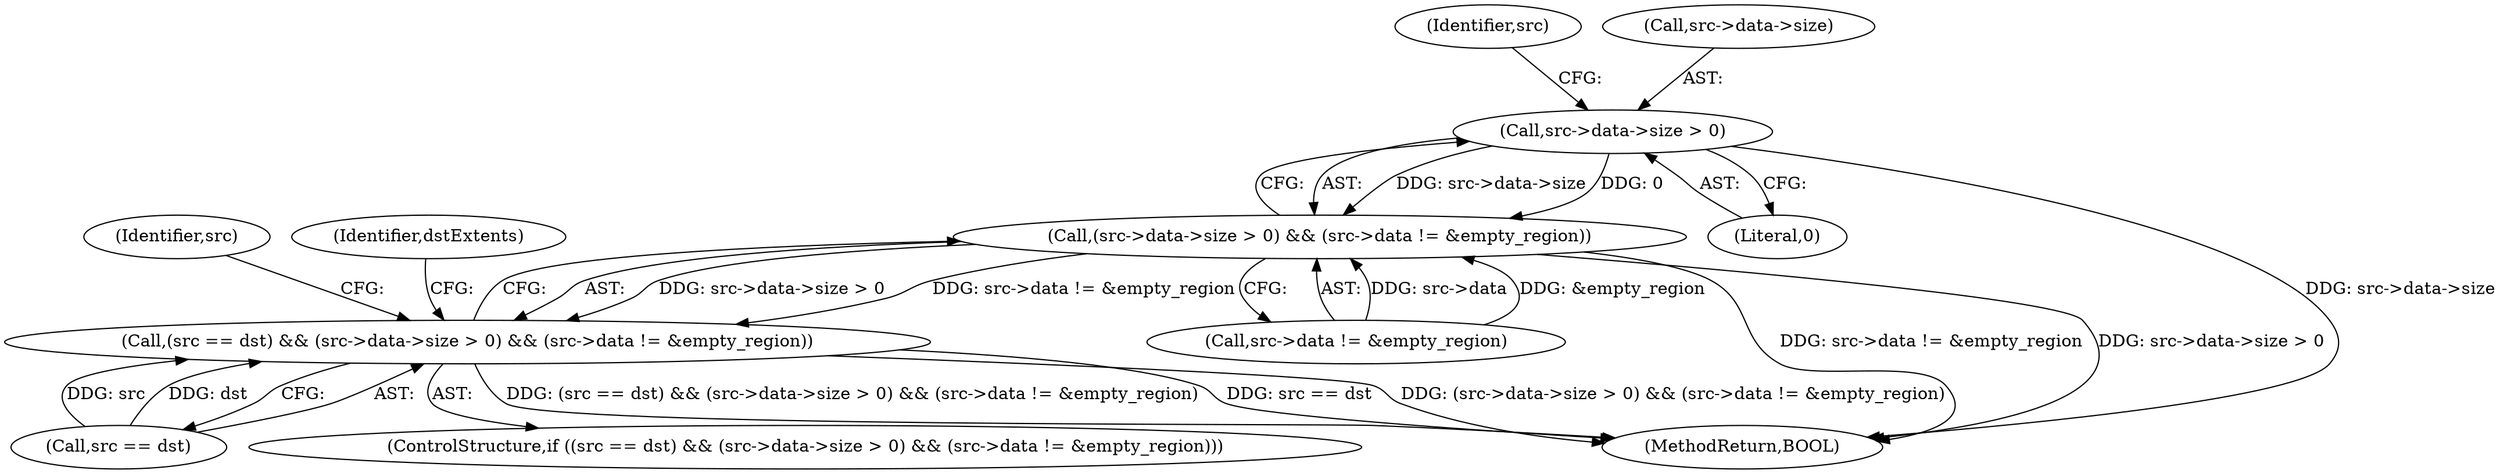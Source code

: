 digraph "0_FreeRDP_fc80ab45621bd966f70594c0b7393ec005a94007_2@pointer" {
"1000553" [label="(Call,src->data->size > 0)"];
"1000552" [label="(Call,(src->data->size > 0) && (src->data != &empty_region))"];
"1000548" [label="(Call,(src == dst) && (src->data->size > 0) && (src->data != &empty_region))"];
"1000560" [label="(Call,src->data != &empty_region)"];
"1000559" [label="(Literal,0)"];
"1000548" [label="(Call,(src == dst) && (src->data->size > 0) && (src->data != &empty_region))"];
"1000552" [label="(Call,(src->data->size > 0) && (src->data != &empty_region))"];
"1000664" [label="(MethodReturn,BOOL)"];
"1000549" [label="(Call,src == dst)"];
"1000572" [label="(Identifier,dstExtents)"];
"1000562" [label="(Identifier,src)"];
"1000553" [label="(Call,src->data->size > 0)"];
"1000547" [label="(ControlStructure,if ((src == dst) && (src->data->size > 0) && (src->data != &empty_region)))"];
"1000554" [label="(Call,src->data->size)"];
"1000568" [label="(Identifier,src)"];
"1000553" -> "1000552"  [label="AST: "];
"1000553" -> "1000559"  [label="CFG: "];
"1000554" -> "1000553"  [label="AST: "];
"1000559" -> "1000553"  [label="AST: "];
"1000562" -> "1000553"  [label="CFG: "];
"1000552" -> "1000553"  [label="CFG: "];
"1000553" -> "1000664"  [label="DDG: src->data->size"];
"1000553" -> "1000552"  [label="DDG: src->data->size"];
"1000553" -> "1000552"  [label="DDG: 0"];
"1000552" -> "1000548"  [label="AST: "];
"1000552" -> "1000560"  [label="CFG: "];
"1000560" -> "1000552"  [label="AST: "];
"1000548" -> "1000552"  [label="CFG: "];
"1000552" -> "1000664"  [label="DDG: src->data != &empty_region"];
"1000552" -> "1000664"  [label="DDG: src->data->size > 0"];
"1000552" -> "1000548"  [label="DDG: src->data->size > 0"];
"1000552" -> "1000548"  [label="DDG: src->data != &empty_region"];
"1000560" -> "1000552"  [label="DDG: src->data"];
"1000560" -> "1000552"  [label="DDG: &empty_region"];
"1000548" -> "1000547"  [label="AST: "];
"1000548" -> "1000549"  [label="CFG: "];
"1000549" -> "1000548"  [label="AST: "];
"1000568" -> "1000548"  [label="CFG: "];
"1000572" -> "1000548"  [label="CFG: "];
"1000548" -> "1000664"  [label="DDG: (src == dst) && (src->data->size > 0) && (src->data != &empty_region)"];
"1000548" -> "1000664"  [label="DDG: src == dst"];
"1000548" -> "1000664"  [label="DDG: (src->data->size > 0) && (src->data != &empty_region)"];
"1000549" -> "1000548"  [label="DDG: src"];
"1000549" -> "1000548"  [label="DDG: dst"];
}
